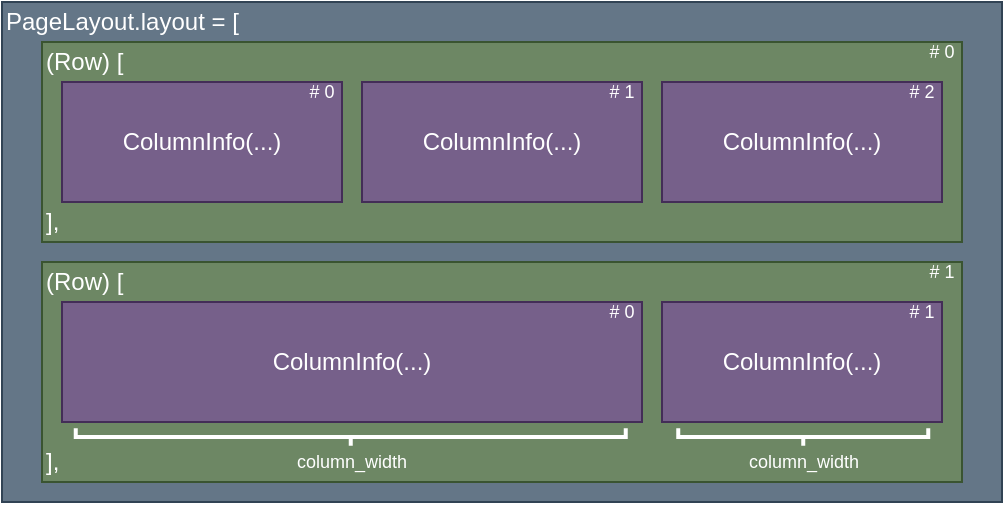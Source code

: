 <mxfile version="13.7.3" type="device"><diagram id="HhdBvksqWUyd_2IA_txt" name="Page-1"><mxGraphModel dx="569" dy="321" grid="1" gridSize="10" guides="1" tooltips="1" connect="1" arrows="1" fold="1" page="1" pageScale="1" pageWidth="827" pageHeight="1169" math="0" shadow="0"><root><mxCell id="0"/><mxCell id="1" parent="0"/><mxCell id="KFXLbiag7OIJKRnXFMTO-1" value="" style="rounded=0;whiteSpace=wrap;html=1;fillColor=#647687;strokeColor=#314354;fontColor=#ffffff;" vertex="1" parent="1"><mxGeometry x="110" y="110" width="500" height="250" as="geometry"/></mxCell><mxCell id="KFXLbiag7OIJKRnXFMTO-2" value="" style="rounded=0;whiteSpace=wrap;html=1;fillColor=#6d8764;strokeColor=#3A5431;fontColor=#ffffff;" vertex="1" parent="1"><mxGeometry x="130" y="130" width="460" height="100" as="geometry"/></mxCell><mxCell id="KFXLbiag7OIJKRnXFMTO-4" value="ColumnInfo(...)" style="rounded=0;whiteSpace=wrap;html=1;fillColor=#76608a;strokeColor=#432D57;fontColor=#ffffff;" vertex="1" parent="1"><mxGeometry x="140" y="150" width="140" height="60" as="geometry"/></mxCell><mxCell id="KFXLbiag7OIJKRnXFMTO-7" value="&lt;div&gt;&lt;span&gt;&lt;font color=&quot;#ffffff&quot;&gt;PageLayout.layout = [&lt;/font&gt;&lt;/span&gt;&lt;/div&gt;" style="text;html=1;strokeColor=none;fillColor=none;align=left;verticalAlign=middle;whiteSpace=wrap;rounded=0;" vertex="1" parent="1"><mxGeometry x="110" y="110" width="200" height="20" as="geometry"/></mxCell><mxCell id="KFXLbiag7OIJKRnXFMTO-8" value="&lt;font color=&quot;#ffffff&quot;&gt;(Row) [&lt;/font&gt;" style="text;html=1;strokeColor=none;fillColor=none;align=left;verticalAlign=middle;whiteSpace=wrap;rounded=0;" vertex="1" parent="1"><mxGeometry x="130" y="130" width="200" height="20" as="geometry"/></mxCell><mxCell id="KFXLbiag7OIJKRnXFMTO-9" value="" style="rounded=0;whiteSpace=wrap;html=1;fillColor=#6d8764;strokeColor=#3A5431;fontColor=#ffffff;" vertex="1" parent="1"><mxGeometry x="130" y="240" width="460" height="110" as="geometry"/></mxCell><mxCell id="KFXLbiag7OIJKRnXFMTO-10" value="&lt;font color=&quot;#ffffff&quot;&gt;],&lt;/font&gt;" style="text;html=1;strokeColor=none;fillColor=none;align=left;verticalAlign=middle;whiteSpace=wrap;rounded=0;" vertex="1" parent="1"><mxGeometry x="130" y="210" width="200" height="20" as="geometry"/></mxCell><mxCell id="KFXLbiag7OIJKRnXFMTO-11" value="&lt;font color=&quot;#ffffff&quot;&gt;(Row) [&lt;/font&gt;" style="text;html=1;strokeColor=none;fillColor=none;align=left;verticalAlign=middle;whiteSpace=wrap;rounded=0;" vertex="1" parent="1"><mxGeometry x="130" y="240" width="200" height="20" as="geometry"/></mxCell><mxCell id="KFXLbiag7OIJKRnXFMTO-12" value="&lt;font color=&quot;#ffffff&quot;&gt;],&lt;/font&gt;" style="text;html=1;strokeColor=none;fillColor=none;align=left;verticalAlign=middle;whiteSpace=wrap;rounded=0;" vertex="1" parent="1"><mxGeometry x="130" y="330" width="200" height="20" as="geometry"/></mxCell><mxCell id="KFXLbiag7OIJKRnXFMTO-14" value="ColumnInfo(...)" style="rounded=0;whiteSpace=wrap;html=1;fillColor=#76608a;strokeColor=#432D57;fontColor=#ffffff;" vertex="1" parent="1"><mxGeometry x="440" y="150" width="140" height="60" as="geometry"/></mxCell><mxCell id="KFXLbiag7OIJKRnXFMTO-15" value="ColumnInfo(...)" style="rounded=0;whiteSpace=wrap;html=1;fillColor=#76608a;strokeColor=#432D57;fontColor=#ffffff;" vertex="1" parent="1"><mxGeometry x="290" y="150" width="140" height="60" as="geometry"/></mxCell><mxCell id="KFXLbiag7OIJKRnXFMTO-16" value="ColumnInfo(...)" style="rounded=0;whiteSpace=wrap;html=1;fillColor=#76608a;strokeColor=#432D57;fontColor=#ffffff;" vertex="1" parent="1"><mxGeometry x="140" y="260" width="290" height="60" as="geometry"/></mxCell><mxCell id="KFXLbiag7OIJKRnXFMTO-17" value="ColumnInfo(...)" style="rounded=0;whiteSpace=wrap;html=1;fillColor=#76608a;strokeColor=#432D57;fontColor=#ffffff;" vertex="1" parent="1"><mxGeometry x="440" y="260" width="140" height="60" as="geometry"/></mxCell><mxCell id="KFXLbiag7OIJKRnXFMTO-18" value="" style="strokeWidth=2;html=1;shape=mxgraph.flowchart.annotation_2;align=left;labelPosition=right;pointerEvents=1;rotation=-90;strokeColor=#FFFFFF;" vertex="1" parent="1"><mxGeometry x="280" y="190" width="8.75" height="275" as="geometry"/></mxCell><mxCell id="KFXLbiag7OIJKRnXFMTO-19" value="" style="strokeWidth=2;html=1;shape=mxgraph.flowchart.annotation_2;align=left;labelPosition=right;pointerEvents=1;rotation=-90;strokeColor=#FFFFFF;" vertex="1" parent="1"><mxGeometry x="506.25" y="265" width="8.75" height="125" as="geometry"/></mxCell><mxCell id="KFXLbiag7OIJKRnXFMTO-20" value="column_width" style="text;html=1;strokeColor=none;fillColor=none;align=center;verticalAlign=middle;whiteSpace=wrap;rounded=0;fontColor=#FFFFFF;fontSize=9;" vertex="1" parent="1"><mxGeometry x="265" y="330" width="40" height="20" as="geometry"/></mxCell><mxCell id="KFXLbiag7OIJKRnXFMTO-21" value="column_width" style="text;html=1;strokeColor=none;fillColor=none;align=center;verticalAlign=middle;whiteSpace=wrap;rounded=0;fontColor=#FFFFFF;fontSize=9;" vertex="1" parent="1"><mxGeometry x="490.63" y="330" width="40" height="20" as="geometry"/></mxCell><mxCell id="KFXLbiag7OIJKRnXFMTO-22" value="# 0" style="text;html=1;strokeColor=none;fillColor=none;align=center;verticalAlign=middle;whiteSpace=wrap;rounded=0;fontSize=9;fontColor=#FFFFFF;" vertex="1" parent="1"><mxGeometry x="260" y="150" width="20" height="10" as="geometry"/></mxCell><mxCell id="KFXLbiag7OIJKRnXFMTO-23" value="# 1" style="text;html=1;strokeColor=none;fillColor=none;align=center;verticalAlign=middle;whiteSpace=wrap;rounded=0;fontSize=9;fontColor=#FFFFFF;" vertex="1" parent="1"><mxGeometry x="410" y="150" width="20" height="10" as="geometry"/></mxCell><mxCell id="KFXLbiag7OIJKRnXFMTO-24" value="# 2" style="text;html=1;strokeColor=none;fillColor=none;align=center;verticalAlign=middle;whiteSpace=wrap;rounded=0;fontSize=9;fontColor=#FFFFFF;" vertex="1" parent="1"><mxGeometry x="560" y="150" width="20" height="10" as="geometry"/></mxCell><mxCell id="KFXLbiag7OIJKRnXFMTO-25" value="# 0" style="text;html=1;strokeColor=none;fillColor=none;align=center;verticalAlign=middle;whiteSpace=wrap;rounded=0;fontSize=9;fontColor=#FFFFFF;" vertex="1" parent="1"><mxGeometry x="410" y="260" width="20" height="10" as="geometry"/></mxCell><mxCell id="KFXLbiag7OIJKRnXFMTO-26" value="# 1" style="text;html=1;strokeColor=none;fillColor=none;align=center;verticalAlign=middle;whiteSpace=wrap;rounded=0;fontSize=9;fontColor=#FFFFFF;" vertex="1" parent="1"><mxGeometry x="560" y="260" width="20" height="10" as="geometry"/></mxCell><mxCell id="KFXLbiag7OIJKRnXFMTO-27" value="# 0" style="text;html=1;strokeColor=none;fillColor=none;align=center;verticalAlign=middle;whiteSpace=wrap;rounded=0;fontSize=9;fontColor=#FFFFFF;" vertex="1" parent="1"><mxGeometry x="570" y="130" width="20" height="10" as="geometry"/></mxCell><mxCell id="KFXLbiag7OIJKRnXFMTO-28" value="# 1" style="text;html=1;strokeColor=none;fillColor=none;align=center;verticalAlign=middle;whiteSpace=wrap;rounded=0;fontSize=9;fontColor=#FFFFFF;" vertex="1" parent="1"><mxGeometry x="570" y="240" width="20" height="10" as="geometry"/></mxCell></root></mxGraphModel></diagram></mxfile>